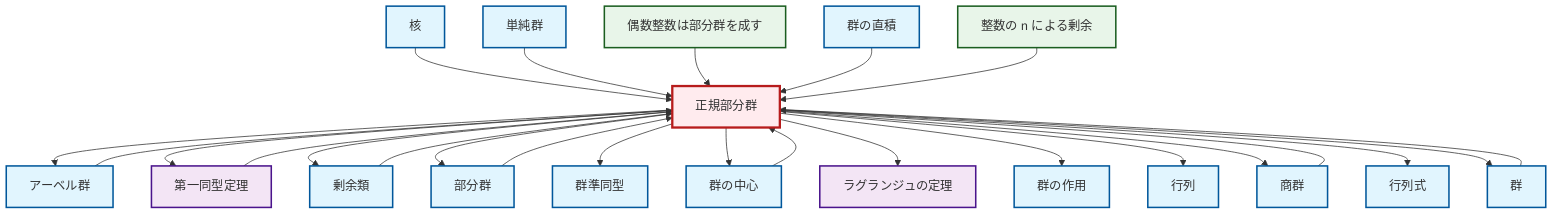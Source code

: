 graph TD
    classDef definition fill:#e1f5fe,stroke:#01579b,stroke-width:2px
    classDef theorem fill:#f3e5f5,stroke:#4a148c,stroke-width:2px
    classDef axiom fill:#fff3e0,stroke:#e65100,stroke-width:2px
    classDef example fill:#e8f5e9,stroke:#1b5e20,stroke-width:2px
    classDef current fill:#ffebee,stroke:#b71c1c,stroke-width:3px
    def-matrix["行列"]:::definition
    ex-quotient-integers-mod-n["整数の n による剰余"]:::example
    def-homomorphism["群準同型"]:::definition
    def-coset["剰余類"]:::definition
    def-determinant["行列式"]:::definition
    def-subgroup["部分群"]:::definition
    def-direct-product["群の直積"]:::definition
    def-simple-group["単純群"]:::definition
    def-kernel["核"]:::definition
    ex-even-integers-subgroup["偶数整数は部分群を成す"]:::example
    def-group-action["群の作用"]:::definition
    def-quotient-group["商群"]:::definition
    def-normal-subgroup["正規部分群"]:::definition
    def-center-of-group["群の中心"]:::definition
    def-abelian-group["アーベル群"]:::definition
    thm-lagrange["ラグランジュの定理"]:::theorem
    thm-first-isomorphism["第一同型定理"]:::theorem
    def-group["群"]:::definition
    def-kernel --> def-normal-subgroup
    def-normal-subgroup --> def-abelian-group
    def-simple-group --> def-normal-subgroup
    def-normal-subgroup --> thm-first-isomorphism
    def-normal-subgroup --> def-coset
    ex-even-integers-subgroup --> def-normal-subgroup
    def-normal-subgroup --> def-subgroup
    def-normal-subgroup --> def-homomorphism
    def-direct-product --> def-normal-subgroup
    def-center-of-group --> def-normal-subgroup
    def-normal-subgroup --> def-center-of-group
    thm-first-isomorphism --> def-normal-subgroup
    def-quotient-group --> def-normal-subgroup
    def-normal-subgroup --> thm-lagrange
    def-normal-subgroup --> def-group-action
    def-normal-subgroup --> def-matrix
    def-normal-subgroup --> def-quotient-group
    ex-quotient-integers-mod-n --> def-normal-subgroup
    def-coset --> def-normal-subgroup
    def-normal-subgroup --> def-determinant
    def-group --> def-normal-subgroup
    def-subgroup --> def-normal-subgroup
    def-normal-subgroup --> def-group
    def-abelian-group --> def-normal-subgroup
    class def-normal-subgroup current